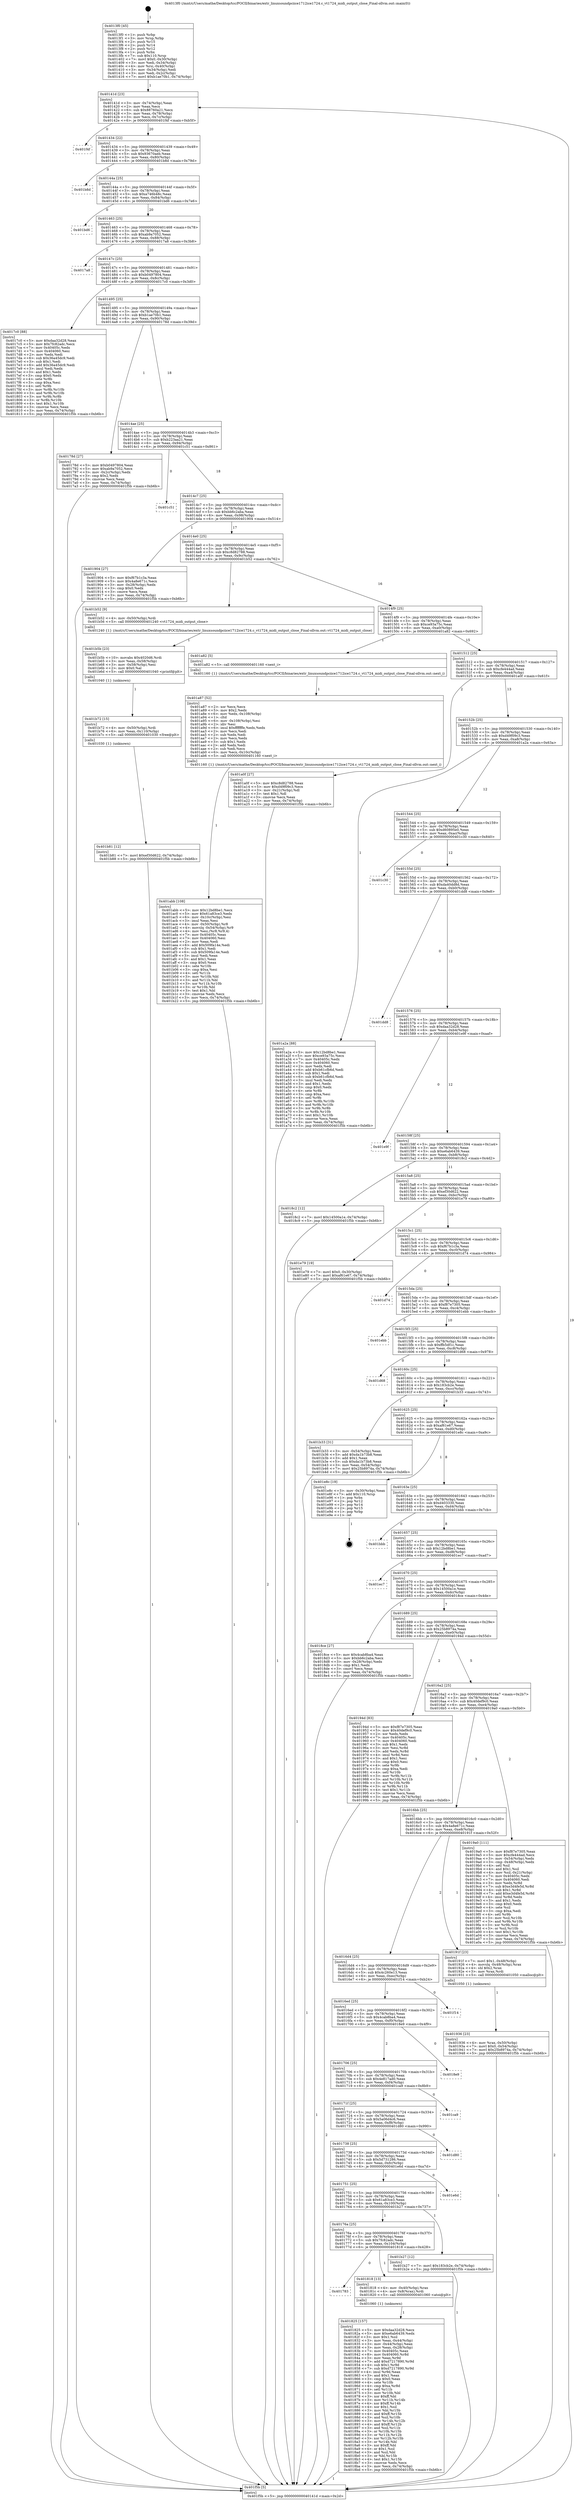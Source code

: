 digraph "0x4013f0" {
  label = "0x4013f0 (/mnt/c/Users/mathe/Desktop/tcc/POCII/binaries/extr_linuxsoundpciice1712ice1724.c_vt1724_midi_output_close_Final-ollvm.out::main(0))"
  labelloc = "t"
  node[shape=record]

  Entry [label="",width=0.3,height=0.3,shape=circle,fillcolor=black,style=filled]
  "0x40141d" [label="{
     0x40141d [23]\l
     | [instrs]\l
     &nbsp;&nbsp;0x40141d \<+3\>: mov -0x74(%rbp),%eax\l
     &nbsp;&nbsp;0x401420 \<+2\>: mov %eax,%ecx\l
     &nbsp;&nbsp;0x401422 \<+6\>: sub $0x88760a21,%ecx\l
     &nbsp;&nbsp;0x401428 \<+3\>: mov %eax,-0x78(%rbp)\l
     &nbsp;&nbsp;0x40142b \<+3\>: mov %ecx,-0x7c(%rbp)\l
     &nbsp;&nbsp;0x40142e \<+6\>: je 0000000000401f4f \<main+0xb5f\>\l
  }"]
  "0x401f4f" [label="{
     0x401f4f\l
  }", style=dashed]
  "0x401434" [label="{
     0x401434 [22]\l
     | [instrs]\l
     &nbsp;&nbsp;0x401434 \<+5\>: jmp 0000000000401439 \<main+0x49\>\l
     &nbsp;&nbsp;0x401439 \<+3\>: mov -0x78(%rbp),%eax\l
     &nbsp;&nbsp;0x40143c \<+5\>: sub $0x93670aeb,%eax\l
     &nbsp;&nbsp;0x401441 \<+3\>: mov %eax,-0x80(%rbp)\l
     &nbsp;&nbsp;0x401444 \<+6\>: je 0000000000401b8d \<main+0x79d\>\l
  }"]
  Exit [label="",width=0.3,height=0.3,shape=circle,fillcolor=black,style=filled,peripheries=2]
  "0x401b8d" [label="{
     0x401b8d\l
  }", style=dashed]
  "0x40144a" [label="{
     0x40144a [25]\l
     | [instrs]\l
     &nbsp;&nbsp;0x40144a \<+5\>: jmp 000000000040144f \<main+0x5f\>\l
     &nbsp;&nbsp;0x40144f \<+3\>: mov -0x78(%rbp),%eax\l
     &nbsp;&nbsp;0x401452 \<+5\>: sub $0xa746b48c,%eax\l
     &nbsp;&nbsp;0x401457 \<+6\>: mov %eax,-0x84(%rbp)\l
     &nbsp;&nbsp;0x40145d \<+6\>: je 0000000000401bd6 \<main+0x7e6\>\l
  }"]
  "0x401b81" [label="{
     0x401b81 [12]\l
     | [instrs]\l
     &nbsp;&nbsp;0x401b81 \<+7\>: movl $0xef30d622,-0x74(%rbp)\l
     &nbsp;&nbsp;0x401b88 \<+5\>: jmp 0000000000401f5b \<main+0xb6b\>\l
  }"]
  "0x401bd6" [label="{
     0x401bd6\l
  }", style=dashed]
  "0x401463" [label="{
     0x401463 [25]\l
     | [instrs]\l
     &nbsp;&nbsp;0x401463 \<+5\>: jmp 0000000000401468 \<main+0x78\>\l
     &nbsp;&nbsp;0x401468 \<+3\>: mov -0x78(%rbp),%eax\l
     &nbsp;&nbsp;0x40146b \<+5\>: sub $0xab9a7052,%eax\l
     &nbsp;&nbsp;0x401470 \<+6\>: mov %eax,-0x88(%rbp)\l
     &nbsp;&nbsp;0x401476 \<+6\>: je 00000000004017a8 \<main+0x3b8\>\l
  }"]
  "0x401b72" [label="{
     0x401b72 [15]\l
     | [instrs]\l
     &nbsp;&nbsp;0x401b72 \<+4\>: mov -0x50(%rbp),%rdi\l
     &nbsp;&nbsp;0x401b76 \<+6\>: mov %eax,-0x110(%rbp)\l
     &nbsp;&nbsp;0x401b7c \<+5\>: call 0000000000401030 \<free@plt\>\l
     | [calls]\l
     &nbsp;&nbsp;0x401030 \{1\} (unknown)\l
  }"]
  "0x4017a8" [label="{
     0x4017a8\l
  }", style=dashed]
  "0x40147c" [label="{
     0x40147c [25]\l
     | [instrs]\l
     &nbsp;&nbsp;0x40147c \<+5\>: jmp 0000000000401481 \<main+0x91\>\l
     &nbsp;&nbsp;0x401481 \<+3\>: mov -0x78(%rbp),%eax\l
     &nbsp;&nbsp;0x401484 \<+5\>: sub $0xb0497804,%eax\l
     &nbsp;&nbsp;0x401489 \<+6\>: mov %eax,-0x8c(%rbp)\l
     &nbsp;&nbsp;0x40148f \<+6\>: je 00000000004017c0 \<main+0x3d0\>\l
  }"]
  "0x401b5b" [label="{
     0x401b5b [23]\l
     | [instrs]\l
     &nbsp;&nbsp;0x401b5b \<+10\>: movabs $0x4020d6,%rdi\l
     &nbsp;&nbsp;0x401b65 \<+3\>: mov %eax,-0x58(%rbp)\l
     &nbsp;&nbsp;0x401b68 \<+3\>: mov -0x58(%rbp),%esi\l
     &nbsp;&nbsp;0x401b6b \<+2\>: mov $0x0,%al\l
     &nbsp;&nbsp;0x401b6d \<+5\>: call 0000000000401040 \<printf@plt\>\l
     | [calls]\l
     &nbsp;&nbsp;0x401040 \{1\} (unknown)\l
  }"]
  "0x4017c0" [label="{
     0x4017c0 [88]\l
     | [instrs]\l
     &nbsp;&nbsp;0x4017c0 \<+5\>: mov $0xdaa32d28,%eax\l
     &nbsp;&nbsp;0x4017c5 \<+5\>: mov $0x7fc82adc,%ecx\l
     &nbsp;&nbsp;0x4017ca \<+7\>: mov 0x40405c,%edx\l
     &nbsp;&nbsp;0x4017d1 \<+7\>: mov 0x404060,%esi\l
     &nbsp;&nbsp;0x4017d8 \<+2\>: mov %edx,%edi\l
     &nbsp;&nbsp;0x4017da \<+6\>: sub $0x36a45dc9,%edi\l
     &nbsp;&nbsp;0x4017e0 \<+3\>: sub $0x1,%edi\l
     &nbsp;&nbsp;0x4017e3 \<+6\>: add $0x36a45dc9,%edi\l
     &nbsp;&nbsp;0x4017e9 \<+3\>: imul %edi,%edx\l
     &nbsp;&nbsp;0x4017ec \<+3\>: and $0x1,%edx\l
     &nbsp;&nbsp;0x4017ef \<+3\>: cmp $0x0,%edx\l
     &nbsp;&nbsp;0x4017f2 \<+4\>: sete %r8b\l
     &nbsp;&nbsp;0x4017f6 \<+3\>: cmp $0xa,%esi\l
     &nbsp;&nbsp;0x4017f9 \<+4\>: setl %r9b\l
     &nbsp;&nbsp;0x4017fd \<+3\>: mov %r8b,%r10b\l
     &nbsp;&nbsp;0x401800 \<+3\>: and %r9b,%r10b\l
     &nbsp;&nbsp;0x401803 \<+3\>: xor %r9b,%r8b\l
     &nbsp;&nbsp;0x401806 \<+3\>: or %r8b,%r10b\l
     &nbsp;&nbsp;0x401809 \<+4\>: test $0x1,%r10b\l
     &nbsp;&nbsp;0x40180d \<+3\>: cmovne %ecx,%eax\l
     &nbsp;&nbsp;0x401810 \<+3\>: mov %eax,-0x74(%rbp)\l
     &nbsp;&nbsp;0x401813 \<+5\>: jmp 0000000000401f5b \<main+0xb6b\>\l
  }"]
  "0x401495" [label="{
     0x401495 [25]\l
     | [instrs]\l
     &nbsp;&nbsp;0x401495 \<+5\>: jmp 000000000040149a \<main+0xaa\>\l
     &nbsp;&nbsp;0x40149a \<+3\>: mov -0x78(%rbp),%eax\l
     &nbsp;&nbsp;0x40149d \<+5\>: sub $0xb1ae70b1,%eax\l
     &nbsp;&nbsp;0x4014a2 \<+6\>: mov %eax,-0x90(%rbp)\l
     &nbsp;&nbsp;0x4014a8 \<+6\>: je 000000000040178d \<main+0x39d\>\l
  }"]
  "0x401abb" [label="{
     0x401abb [108]\l
     | [instrs]\l
     &nbsp;&nbsp;0x401abb \<+5\>: mov $0x12bd8be1,%ecx\l
     &nbsp;&nbsp;0x401ac0 \<+5\>: mov $0x61a83ce3,%edx\l
     &nbsp;&nbsp;0x401ac5 \<+6\>: mov -0x10c(%rbp),%esi\l
     &nbsp;&nbsp;0x401acb \<+3\>: imul %eax,%esi\l
     &nbsp;&nbsp;0x401ace \<+4\>: mov -0x50(%rbp),%r8\l
     &nbsp;&nbsp;0x401ad2 \<+4\>: movslq -0x54(%rbp),%r9\l
     &nbsp;&nbsp;0x401ad6 \<+4\>: mov %esi,(%r8,%r9,4)\l
     &nbsp;&nbsp;0x401ada \<+7\>: mov 0x40405c,%eax\l
     &nbsp;&nbsp;0x401ae1 \<+7\>: mov 0x404060,%esi\l
     &nbsp;&nbsp;0x401ae8 \<+2\>: mov %eax,%edi\l
     &nbsp;&nbsp;0x401aea \<+6\>: add $0x509fa14e,%edi\l
     &nbsp;&nbsp;0x401af0 \<+3\>: sub $0x1,%edi\l
     &nbsp;&nbsp;0x401af3 \<+6\>: sub $0x509fa14e,%edi\l
     &nbsp;&nbsp;0x401af9 \<+3\>: imul %edi,%eax\l
     &nbsp;&nbsp;0x401afc \<+3\>: and $0x1,%eax\l
     &nbsp;&nbsp;0x401aff \<+3\>: cmp $0x0,%eax\l
     &nbsp;&nbsp;0x401b02 \<+4\>: sete %r10b\l
     &nbsp;&nbsp;0x401b06 \<+3\>: cmp $0xa,%esi\l
     &nbsp;&nbsp;0x401b09 \<+4\>: setl %r11b\l
     &nbsp;&nbsp;0x401b0d \<+3\>: mov %r10b,%bl\l
     &nbsp;&nbsp;0x401b10 \<+3\>: and %r11b,%bl\l
     &nbsp;&nbsp;0x401b13 \<+3\>: xor %r11b,%r10b\l
     &nbsp;&nbsp;0x401b16 \<+3\>: or %r10b,%bl\l
     &nbsp;&nbsp;0x401b19 \<+3\>: test $0x1,%bl\l
     &nbsp;&nbsp;0x401b1c \<+3\>: cmovne %edx,%ecx\l
     &nbsp;&nbsp;0x401b1f \<+3\>: mov %ecx,-0x74(%rbp)\l
     &nbsp;&nbsp;0x401b22 \<+5\>: jmp 0000000000401f5b \<main+0xb6b\>\l
  }"]
  "0x40178d" [label="{
     0x40178d [27]\l
     | [instrs]\l
     &nbsp;&nbsp;0x40178d \<+5\>: mov $0xb0497804,%eax\l
     &nbsp;&nbsp;0x401792 \<+5\>: mov $0xab9a7052,%ecx\l
     &nbsp;&nbsp;0x401797 \<+3\>: mov -0x2c(%rbp),%edx\l
     &nbsp;&nbsp;0x40179a \<+3\>: cmp $0x2,%edx\l
     &nbsp;&nbsp;0x40179d \<+3\>: cmovne %ecx,%eax\l
     &nbsp;&nbsp;0x4017a0 \<+3\>: mov %eax,-0x74(%rbp)\l
     &nbsp;&nbsp;0x4017a3 \<+5\>: jmp 0000000000401f5b \<main+0xb6b\>\l
  }"]
  "0x4014ae" [label="{
     0x4014ae [25]\l
     | [instrs]\l
     &nbsp;&nbsp;0x4014ae \<+5\>: jmp 00000000004014b3 \<main+0xc3\>\l
     &nbsp;&nbsp;0x4014b3 \<+3\>: mov -0x78(%rbp),%eax\l
     &nbsp;&nbsp;0x4014b6 \<+5\>: sub $0xb223aa21,%eax\l
     &nbsp;&nbsp;0x4014bb \<+6\>: mov %eax,-0x94(%rbp)\l
     &nbsp;&nbsp;0x4014c1 \<+6\>: je 0000000000401c51 \<main+0x861\>\l
  }"]
  "0x401f5b" [label="{
     0x401f5b [5]\l
     | [instrs]\l
     &nbsp;&nbsp;0x401f5b \<+5\>: jmp 000000000040141d \<main+0x2d\>\l
  }"]
  "0x4013f0" [label="{
     0x4013f0 [45]\l
     | [instrs]\l
     &nbsp;&nbsp;0x4013f0 \<+1\>: push %rbp\l
     &nbsp;&nbsp;0x4013f1 \<+3\>: mov %rsp,%rbp\l
     &nbsp;&nbsp;0x4013f4 \<+2\>: push %r15\l
     &nbsp;&nbsp;0x4013f6 \<+2\>: push %r14\l
     &nbsp;&nbsp;0x4013f8 \<+2\>: push %r12\l
     &nbsp;&nbsp;0x4013fa \<+1\>: push %rbx\l
     &nbsp;&nbsp;0x4013fb \<+7\>: sub $0x110,%rsp\l
     &nbsp;&nbsp;0x401402 \<+7\>: movl $0x0,-0x30(%rbp)\l
     &nbsp;&nbsp;0x401409 \<+3\>: mov %edi,-0x34(%rbp)\l
     &nbsp;&nbsp;0x40140c \<+4\>: mov %rsi,-0x40(%rbp)\l
     &nbsp;&nbsp;0x401410 \<+3\>: mov -0x34(%rbp),%edi\l
     &nbsp;&nbsp;0x401413 \<+3\>: mov %edi,-0x2c(%rbp)\l
     &nbsp;&nbsp;0x401416 \<+7\>: movl $0xb1ae70b1,-0x74(%rbp)\l
  }"]
  "0x401a87" [label="{
     0x401a87 [52]\l
     | [instrs]\l
     &nbsp;&nbsp;0x401a87 \<+2\>: xor %ecx,%ecx\l
     &nbsp;&nbsp;0x401a89 \<+5\>: mov $0x2,%edx\l
     &nbsp;&nbsp;0x401a8e \<+6\>: mov %edx,-0x108(%rbp)\l
     &nbsp;&nbsp;0x401a94 \<+1\>: cltd\l
     &nbsp;&nbsp;0x401a95 \<+6\>: mov -0x108(%rbp),%esi\l
     &nbsp;&nbsp;0x401a9b \<+2\>: idiv %esi\l
     &nbsp;&nbsp;0x401a9d \<+6\>: imul $0xfffffffe,%edx,%edx\l
     &nbsp;&nbsp;0x401aa3 \<+2\>: mov %ecx,%edi\l
     &nbsp;&nbsp;0x401aa5 \<+2\>: sub %edx,%edi\l
     &nbsp;&nbsp;0x401aa7 \<+2\>: mov %ecx,%edx\l
     &nbsp;&nbsp;0x401aa9 \<+3\>: sub $0x1,%edx\l
     &nbsp;&nbsp;0x401aac \<+2\>: add %edx,%edi\l
     &nbsp;&nbsp;0x401aae \<+2\>: sub %edi,%ecx\l
     &nbsp;&nbsp;0x401ab0 \<+6\>: mov %ecx,-0x10c(%rbp)\l
     &nbsp;&nbsp;0x401ab6 \<+5\>: call 0000000000401160 \<next_i\>\l
     | [calls]\l
     &nbsp;&nbsp;0x401160 \{1\} (/mnt/c/Users/mathe/Desktop/tcc/POCII/binaries/extr_linuxsoundpciice1712ice1724.c_vt1724_midi_output_close_Final-ollvm.out::next_i)\l
  }"]
  "0x401c51" [label="{
     0x401c51\l
  }", style=dashed]
  "0x4014c7" [label="{
     0x4014c7 [25]\l
     | [instrs]\l
     &nbsp;&nbsp;0x4014c7 \<+5\>: jmp 00000000004014cc \<main+0xdc\>\l
     &nbsp;&nbsp;0x4014cc \<+3\>: mov -0x78(%rbp),%eax\l
     &nbsp;&nbsp;0x4014cf \<+5\>: sub $0xbb6c2aba,%eax\l
     &nbsp;&nbsp;0x4014d4 \<+6\>: mov %eax,-0x98(%rbp)\l
     &nbsp;&nbsp;0x4014da \<+6\>: je 0000000000401904 \<main+0x514\>\l
  }"]
  "0x401936" [label="{
     0x401936 [23]\l
     | [instrs]\l
     &nbsp;&nbsp;0x401936 \<+4\>: mov %rax,-0x50(%rbp)\l
     &nbsp;&nbsp;0x40193a \<+7\>: movl $0x0,-0x54(%rbp)\l
     &nbsp;&nbsp;0x401941 \<+7\>: movl $0x25b8974a,-0x74(%rbp)\l
     &nbsp;&nbsp;0x401948 \<+5\>: jmp 0000000000401f5b \<main+0xb6b\>\l
  }"]
  "0x401904" [label="{
     0x401904 [27]\l
     | [instrs]\l
     &nbsp;&nbsp;0x401904 \<+5\>: mov $0xf67b1c3a,%eax\l
     &nbsp;&nbsp;0x401909 \<+5\>: mov $0x4a8e671c,%ecx\l
     &nbsp;&nbsp;0x40190e \<+3\>: mov -0x28(%rbp),%edx\l
     &nbsp;&nbsp;0x401911 \<+3\>: cmp $0x0,%edx\l
     &nbsp;&nbsp;0x401914 \<+3\>: cmove %ecx,%eax\l
     &nbsp;&nbsp;0x401917 \<+3\>: mov %eax,-0x74(%rbp)\l
     &nbsp;&nbsp;0x40191a \<+5\>: jmp 0000000000401f5b \<main+0xb6b\>\l
  }"]
  "0x4014e0" [label="{
     0x4014e0 [25]\l
     | [instrs]\l
     &nbsp;&nbsp;0x4014e0 \<+5\>: jmp 00000000004014e5 \<main+0xf5\>\l
     &nbsp;&nbsp;0x4014e5 \<+3\>: mov -0x78(%rbp),%eax\l
     &nbsp;&nbsp;0x4014e8 \<+5\>: sub $0xc8d82788,%eax\l
     &nbsp;&nbsp;0x4014ed \<+6\>: mov %eax,-0x9c(%rbp)\l
     &nbsp;&nbsp;0x4014f3 \<+6\>: je 0000000000401b52 \<main+0x762\>\l
  }"]
  "0x401825" [label="{
     0x401825 [157]\l
     | [instrs]\l
     &nbsp;&nbsp;0x401825 \<+5\>: mov $0xdaa32d28,%ecx\l
     &nbsp;&nbsp;0x40182a \<+5\>: mov $0xe6ab6439,%edx\l
     &nbsp;&nbsp;0x40182f \<+3\>: mov $0x1,%sil\l
     &nbsp;&nbsp;0x401832 \<+3\>: mov %eax,-0x44(%rbp)\l
     &nbsp;&nbsp;0x401835 \<+3\>: mov -0x44(%rbp),%eax\l
     &nbsp;&nbsp;0x401838 \<+3\>: mov %eax,-0x28(%rbp)\l
     &nbsp;&nbsp;0x40183b \<+7\>: mov 0x40405c,%eax\l
     &nbsp;&nbsp;0x401842 \<+8\>: mov 0x404060,%r8d\l
     &nbsp;&nbsp;0x40184a \<+3\>: mov %eax,%r9d\l
     &nbsp;&nbsp;0x40184d \<+7\>: add $0xd7217890,%r9d\l
     &nbsp;&nbsp;0x401854 \<+4\>: sub $0x1,%r9d\l
     &nbsp;&nbsp;0x401858 \<+7\>: sub $0xd7217890,%r9d\l
     &nbsp;&nbsp;0x40185f \<+4\>: imul %r9d,%eax\l
     &nbsp;&nbsp;0x401863 \<+3\>: and $0x1,%eax\l
     &nbsp;&nbsp;0x401866 \<+3\>: cmp $0x0,%eax\l
     &nbsp;&nbsp;0x401869 \<+4\>: sete %r10b\l
     &nbsp;&nbsp;0x40186d \<+4\>: cmp $0xa,%r8d\l
     &nbsp;&nbsp;0x401871 \<+4\>: setl %r11b\l
     &nbsp;&nbsp;0x401875 \<+3\>: mov %r10b,%bl\l
     &nbsp;&nbsp;0x401878 \<+3\>: xor $0xff,%bl\l
     &nbsp;&nbsp;0x40187b \<+3\>: mov %r11b,%r14b\l
     &nbsp;&nbsp;0x40187e \<+4\>: xor $0xff,%r14b\l
     &nbsp;&nbsp;0x401882 \<+4\>: xor $0x1,%sil\l
     &nbsp;&nbsp;0x401886 \<+3\>: mov %bl,%r15b\l
     &nbsp;&nbsp;0x401889 \<+4\>: and $0xff,%r15b\l
     &nbsp;&nbsp;0x40188d \<+3\>: and %sil,%r10b\l
     &nbsp;&nbsp;0x401890 \<+3\>: mov %r14b,%r12b\l
     &nbsp;&nbsp;0x401893 \<+4\>: and $0xff,%r12b\l
     &nbsp;&nbsp;0x401897 \<+3\>: and %sil,%r11b\l
     &nbsp;&nbsp;0x40189a \<+3\>: or %r10b,%r15b\l
     &nbsp;&nbsp;0x40189d \<+3\>: or %r11b,%r12b\l
     &nbsp;&nbsp;0x4018a0 \<+3\>: xor %r12b,%r15b\l
     &nbsp;&nbsp;0x4018a3 \<+3\>: or %r14b,%bl\l
     &nbsp;&nbsp;0x4018a6 \<+3\>: xor $0xff,%bl\l
     &nbsp;&nbsp;0x4018a9 \<+4\>: or $0x1,%sil\l
     &nbsp;&nbsp;0x4018ad \<+3\>: and %sil,%bl\l
     &nbsp;&nbsp;0x4018b0 \<+3\>: or %bl,%r15b\l
     &nbsp;&nbsp;0x4018b3 \<+4\>: test $0x1,%r15b\l
     &nbsp;&nbsp;0x4018b7 \<+3\>: cmovne %edx,%ecx\l
     &nbsp;&nbsp;0x4018ba \<+3\>: mov %ecx,-0x74(%rbp)\l
     &nbsp;&nbsp;0x4018bd \<+5\>: jmp 0000000000401f5b \<main+0xb6b\>\l
  }"]
  "0x401b52" [label="{
     0x401b52 [9]\l
     | [instrs]\l
     &nbsp;&nbsp;0x401b52 \<+4\>: mov -0x50(%rbp),%rdi\l
     &nbsp;&nbsp;0x401b56 \<+5\>: call 0000000000401240 \<vt1724_midi_output_close\>\l
     | [calls]\l
     &nbsp;&nbsp;0x401240 \{1\} (/mnt/c/Users/mathe/Desktop/tcc/POCII/binaries/extr_linuxsoundpciice1712ice1724.c_vt1724_midi_output_close_Final-ollvm.out::vt1724_midi_output_close)\l
  }"]
  "0x4014f9" [label="{
     0x4014f9 [25]\l
     | [instrs]\l
     &nbsp;&nbsp;0x4014f9 \<+5\>: jmp 00000000004014fe \<main+0x10e\>\l
     &nbsp;&nbsp;0x4014fe \<+3\>: mov -0x78(%rbp),%eax\l
     &nbsp;&nbsp;0x401501 \<+5\>: sub $0xce93a75c,%eax\l
     &nbsp;&nbsp;0x401506 \<+6\>: mov %eax,-0xa0(%rbp)\l
     &nbsp;&nbsp;0x40150c \<+6\>: je 0000000000401a82 \<main+0x692\>\l
  }"]
  "0x401783" [label="{
     0x401783\l
  }", style=dashed]
  "0x401a82" [label="{
     0x401a82 [5]\l
     | [instrs]\l
     &nbsp;&nbsp;0x401a82 \<+5\>: call 0000000000401160 \<next_i\>\l
     | [calls]\l
     &nbsp;&nbsp;0x401160 \{1\} (/mnt/c/Users/mathe/Desktop/tcc/POCII/binaries/extr_linuxsoundpciice1712ice1724.c_vt1724_midi_output_close_Final-ollvm.out::next_i)\l
  }"]
  "0x401512" [label="{
     0x401512 [25]\l
     | [instrs]\l
     &nbsp;&nbsp;0x401512 \<+5\>: jmp 0000000000401517 \<main+0x127\>\l
     &nbsp;&nbsp;0x401517 \<+3\>: mov -0x78(%rbp),%eax\l
     &nbsp;&nbsp;0x40151a \<+5\>: sub $0xcfe444ad,%eax\l
     &nbsp;&nbsp;0x40151f \<+6\>: mov %eax,-0xa4(%rbp)\l
     &nbsp;&nbsp;0x401525 \<+6\>: je 0000000000401a0f \<main+0x61f\>\l
  }"]
  "0x401818" [label="{
     0x401818 [13]\l
     | [instrs]\l
     &nbsp;&nbsp;0x401818 \<+4\>: mov -0x40(%rbp),%rax\l
     &nbsp;&nbsp;0x40181c \<+4\>: mov 0x8(%rax),%rdi\l
     &nbsp;&nbsp;0x401820 \<+5\>: call 0000000000401060 \<atoi@plt\>\l
     | [calls]\l
     &nbsp;&nbsp;0x401060 \{1\} (unknown)\l
  }"]
  "0x401a0f" [label="{
     0x401a0f [27]\l
     | [instrs]\l
     &nbsp;&nbsp;0x401a0f \<+5\>: mov $0xc8d82788,%eax\l
     &nbsp;&nbsp;0x401a14 \<+5\>: mov $0xd49f09c3,%ecx\l
     &nbsp;&nbsp;0x401a19 \<+3\>: mov -0x21(%rbp),%dl\l
     &nbsp;&nbsp;0x401a1c \<+3\>: test $0x1,%dl\l
     &nbsp;&nbsp;0x401a1f \<+3\>: cmovne %ecx,%eax\l
     &nbsp;&nbsp;0x401a22 \<+3\>: mov %eax,-0x74(%rbp)\l
     &nbsp;&nbsp;0x401a25 \<+5\>: jmp 0000000000401f5b \<main+0xb6b\>\l
  }"]
  "0x40152b" [label="{
     0x40152b [25]\l
     | [instrs]\l
     &nbsp;&nbsp;0x40152b \<+5\>: jmp 0000000000401530 \<main+0x140\>\l
     &nbsp;&nbsp;0x401530 \<+3\>: mov -0x78(%rbp),%eax\l
     &nbsp;&nbsp;0x401533 \<+5\>: sub $0xd49f09c3,%eax\l
     &nbsp;&nbsp;0x401538 \<+6\>: mov %eax,-0xa8(%rbp)\l
     &nbsp;&nbsp;0x40153e \<+6\>: je 0000000000401a2a \<main+0x63a\>\l
  }"]
  "0x40176a" [label="{
     0x40176a [25]\l
     | [instrs]\l
     &nbsp;&nbsp;0x40176a \<+5\>: jmp 000000000040176f \<main+0x37f\>\l
     &nbsp;&nbsp;0x40176f \<+3\>: mov -0x78(%rbp),%eax\l
     &nbsp;&nbsp;0x401772 \<+5\>: sub $0x7fc82adc,%eax\l
     &nbsp;&nbsp;0x401777 \<+6\>: mov %eax,-0x104(%rbp)\l
     &nbsp;&nbsp;0x40177d \<+6\>: je 0000000000401818 \<main+0x428\>\l
  }"]
  "0x401a2a" [label="{
     0x401a2a [88]\l
     | [instrs]\l
     &nbsp;&nbsp;0x401a2a \<+5\>: mov $0x12bd8be1,%eax\l
     &nbsp;&nbsp;0x401a2f \<+5\>: mov $0xce93a75c,%ecx\l
     &nbsp;&nbsp;0x401a34 \<+7\>: mov 0x40405c,%edx\l
     &nbsp;&nbsp;0x401a3b \<+7\>: mov 0x404060,%esi\l
     &nbsp;&nbsp;0x401a42 \<+2\>: mov %edx,%edi\l
     &nbsp;&nbsp;0x401a44 \<+6\>: add $0xb61cfb6d,%edi\l
     &nbsp;&nbsp;0x401a4a \<+3\>: sub $0x1,%edi\l
     &nbsp;&nbsp;0x401a4d \<+6\>: sub $0xb61cfb6d,%edi\l
     &nbsp;&nbsp;0x401a53 \<+3\>: imul %edi,%edx\l
     &nbsp;&nbsp;0x401a56 \<+3\>: and $0x1,%edx\l
     &nbsp;&nbsp;0x401a59 \<+3\>: cmp $0x0,%edx\l
     &nbsp;&nbsp;0x401a5c \<+4\>: sete %r8b\l
     &nbsp;&nbsp;0x401a60 \<+3\>: cmp $0xa,%esi\l
     &nbsp;&nbsp;0x401a63 \<+4\>: setl %r9b\l
     &nbsp;&nbsp;0x401a67 \<+3\>: mov %r8b,%r10b\l
     &nbsp;&nbsp;0x401a6a \<+3\>: and %r9b,%r10b\l
     &nbsp;&nbsp;0x401a6d \<+3\>: xor %r9b,%r8b\l
     &nbsp;&nbsp;0x401a70 \<+3\>: or %r8b,%r10b\l
     &nbsp;&nbsp;0x401a73 \<+4\>: test $0x1,%r10b\l
     &nbsp;&nbsp;0x401a77 \<+3\>: cmovne %ecx,%eax\l
     &nbsp;&nbsp;0x401a7a \<+3\>: mov %eax,-0x74(%rbp)\l
     &nbsp;&nbsp;0x401a7d \<+5\>: jmp 0000000000401f5b \<main+0xb6b\>\l
  }"]
  "0x401544" [label="{
     0x401544 [25]\l
     | [instrs]\l
     &nbsp;&nbsp;0x401544 \<+5\>: jmp 0000000000401549 \<main+0x159\>\l
     &nbsp;&nbsp;0x401549 \<+3\>: mov -0x78(%rbp),%eax\l
     &nbsp;&nbsp;0x40154c \<+5\>: sub $0xd60895e0,%eax\l
     &nbsp;&nbsp;0x401551 \<+6\>: mov %eax,-0xac(%rbp)\l
     &nbsp;&nbsp;0x401557 \<+6\>: je 0000000000401c30 \<main+0x840\>\l
  }"]
  "0x401b27" [label="{
     0x401b27 [12]\l
     | [instrs]\l
     &nbsp;&nbsp;0x401b27 \<+7\>: movl $0x183cb2e,-0x74(%rbp)\l
     &nbsp;&nbsp;0x401b2e \<+5\>: jmp 0000000000401f5b \<main+0xb6b\>\l
  }"]
  "0x401c30" [label="{
     0x401c30\l
  }", style=dashed]
  "0x40155d" [label="{
     0x40155d [25]\l
     | [instrs]\l
     &nbsp;&nbsp;0x40155d \<+5\>: jmp 0000000000401562 \<main+0x172\>\l
     &nbsp;&nbsp;0x401562 \<+3\>: mov -0x78(%rbp),%eax\l
     &nbsp;&nbsp;0x401565 \<+5\>: sub $0xda40dd8d,%eax\l
     &nbsp;&nbsp;0x40156a \<+6\>: mov %eax,-0xb0(%rbp)\l
     &nbsp;&nbsp;0x401570 \<+6\>: je 0000000000401dd8 \<main+0x9e8\>\l
  }"]
  "0x401751" [label="{
     0x401751 [25]\l
     | [instrs]\l
     &nbsp;&nbsp;0x401751 \<+5\>: jmp 0000000000401756 \<main+0x366\>\l
     &nbsp;&nbsp;0x401756 \<+3\>: mov -0x78(%rbp),%eax\l
     &nbsp;&nbsp;0x401759 \<+5\>: sub $0x61a83ce3,%eax\l
     &nbsp;&nbsp;0x40175e \<+6\>: mov %eax,-0x100(%rbp)\l
     &nbsp;&nbsp;0x401764 \<+6\>: je 0000000000401b27 \<main+0x737\>\l
  }"]
  "0x401dd8" [label="{
     0x401dd8\l
  }", style=dashed]
  "0x401576" [label="{
     0x401576 [25]\l
     | [instrs]\l
     &nbsp;&nbsp;0x401576 \<+5\>: jmp 000000000040157b \<main+0x18b\>\l
     &nbsp;&nbsp;0x40157b \<+3\>: mov -0x78(%rbp),%eax\l
     &nbsp;&nbsp;0x40157e \<+5\>: sub $0xdaa32d28,%eax\l
     &nbsp;&nbsp;0x401583 \<+6\>: mov %eax,-0xb4(%rbp)\l
     &nbsp;&nbsp;0x401589 \<+6\>: je 0000000000401e9f \<main+0xaaf\>\l
  }"]
  "0x401e6d" [label="{
     0x401e6d\l
  }", style=dashed]
  "0x401e9f" [label="{
     0x401e9f\l
  }", style=dashed]
  "0x40158f" [label="{
     0x40158f [25]\l
     | [instrs]\l
     &nbsp;&nbsp;0x40158f \<+5\>: jmp 0000000000401594 \<main+0x1a4\>\l
     &nbsp;&nbsp;0x401594 \<+3\>: mov -0x78(%rbp),%eax\l
     &nbsp;&nbsp;0x401597 \<+5\>: sub $0xe6ab6439,%eax\l
     &nbsp;&nbsp;0x40159c \<+6\>: mov %eax,-0xb8(%rbp)\l
     &nbsp;&nbsp;0x4015a2 \<+6\>: je 00000000004018c2 \<main+0x4d2\>\l
  }"]
  "0x401738" [label="{
     0x401738 [25]\l
     | [instrs]\l
     &nbsp;&nbsp;0x401738 \<+5\>: jmp 000000000040173d \<main+0x34d\>\l
     &nbsp;&nbsp;0x40173d \<+3\>: mov -0x78(%rbp),%eax\l
     &nbsp;&nbsp;0x401740 \<+5\>: sub $0x5d731286,%eax\l
     &nbsp;&nbsp;0x401745 \<+6\>: mov %eax,-0xfc(%rbp)\l
     &nbsp;&nbsp;0x40174b \<+6\>: je 0000000000401e6d \<main+0xa7d\>\l
  }"]
  "0x4018c2" [label="{
     0x4018c2 [12]\l
     | [instrs]\l
     &nbsp;&nbsp;0x4018c2 \<+7\>: movl $0x14500a1e,-0x74(%rbp)\l
     &nbsp;&nbsp;0x4018c9 \<+5\>: jmp 0000000000401f5b \<main+0xb6b\>\l
  }"]
  "0x4015a8" [label="{
     0x4015a8 [25]\l
     | [instrs]\l
     &nbsp;&nbsp;0x4015a8 \<+5\>: jmp 00000000004015ad \<main+0x1bd\>\l
     &nbsp;&nbsp;0x4015ad \<+3\>: mov -0x78(%rbp),%eax\l
     &nbsp;&nbsp;0x4015b0 \<+5\>: sub $0xef30d622,%eax\l
     &nbsp;&nbsp;0x4015b5 \<+6\>: mov %eax,-0xbc(%rbp)\l
     &nbsp;&nbsp;0x4015bb \<+6\>: je 0000000000401e79 \<main+0xa89\>\l
  }"]
  "0x401d80" [label="{
     0x401d80\l
  }", style=dashed]
  "0x401e79" [label="{
     0x401e79 [19]\l
     | [instrs]\l
     &nbsp;&nbsp;0x401e79 \<+7\>: movl $0x0,-0x30(%rbp)\l
     &nbsp;&nbsp;0x401e80 \<+7\>: movl $0xaf61e67,-0x74(%rbp)\l
     &nbsp;&nbsp;0x401e87 \<+5\>: jmp 0000000000401f5b \<main+0xb6b\>\l
  }"]
  "0x4015c1" [label="{
     0x4015c1 [25]\l
     | [instrs]\l
     &nbsp;&nbsp;0x4015c1 \<+5\>: jmp 00000000004015c6 \<main+0x1d6\>\l
     &nbsp;&nbsp;0x4015c6 \<+3\>: mov -0x78(%rbp),%eax\l
     &nbsp;&nbsp;0x4015c9 \<+5\>: sub $0xf67b1c3a,%eax\l
     &nbsp;&nbsp;0x4015ce \<+6\>: mov %eax,-0xc0(%rbp)\l
     &nbsp;&nbsp;0x4015d4 \<+6\>: je 0000000000401d74 \<main+0x984\>\l
  }"]
  "0x40171f" [label="{
     0x40171f [25]\l
     | [instrs]\l
     &nbsp;&nbsp;0x40171f \<+5\>: jmp 0000000000401724 \<main+0x334\>\l
     &nbsp;&nbsp;0x401724 \<+3\>: mov -0x78(%rbp),%eax\l
     &nbsp;&nbsp;0x401727 \<+5\>: sub $0x5a06d4c6,%eax\l
     &nbsp;&nbsp;0x40172c \<+6\>: mov %eax,-0xf8(%rbp)\l
     &nbsp;&nbsp;0x401732 \<+6\>: je 0000000000401d80 \<main+0x990\>\l
  }"]
  "0x401d74" [label="{
     0x401d74\l
  }", style=dashed]
  "0x4015da" [label="{
     0x4015da [25]\l
     | [instrs]\l
     &nbsp;&nbsp;0x4015da \<+5\>: jmp 00000000004015df \<main+0x1ef\>\l
     &nbsp;&nbsp;0x4015df \<+3\>: mov -0x78(%rbp),%eax\l
     &nbsp;&nbsp;0x4015e2 \<+5\>: sub $0xf87e7305,%eax\l
     &nbsp;&nbsp;0x4015e7 \<+6\>: mov %eax,-0xc4(%rbp)\l
     &nbsp;&nbsp;0x4015ed \<+6\>: je 0000000000401ebb \<main+0xacb\>\l
  }"]
  "0x401ca9" [label="{
     0x401ca9\l
  }", style=dashed]
  "0x401ebb" [label="{
     0x401ebb\l
  }", style=dashed]
  "0x4015f3" [label="{
     0x4015f3 [25]\l
     | [instrs]\l
     &nbsp;&nbsp;0x4015f3 \<+5\>: jmp 00000000004015f8 \<main+0x208\>\l
     &nbsp;&nbsp;0x4015f8 \<+3\>: mov -0x78(%rbp),%eax\l
     &nbsp;&nbsp;0x4015fb \<+5\>: sub $0xffb5df1c,%eax\l
     &nbsp;&nbsp;0x401600 \<+6\>: mov %eax,-0xc8(%rbp)\l
     &nbsp;&nbsp;0x401606 \<+6\>: je 0000000000401d68 \<main+0x978\>\l
  }"]
  "0x401706" [label="{
     0x401706 [25]\l
     | [instrs]\l
     &nbsp;&nbsp;0x401706 \<+5\>: jmp 000000000040170b \<main+0x31b\>\l
     &nbsp;&nbsp;0x40170b \<+3\>: mov -0x78(%rbp),%eax\l
     &nbsp;&nbsp;0x40170e \<+5\>: sub $0x4e817ad0,%eax\l
     &nbsp;&nbsp;0x401713 \<+6\>: mov %eax,-0xf4(%rbp)\l
     &nbsp;&nbsp;0x401719 \<+6\>: je 0000000000401ca9 \<main+0x8b9\>\l
  }"]
  "0x401d68" [label="{
     0x401d68\l
  }", style=dashed]
  "0x40160c" [label="{
     0x40160c [25]\l
     | [instrs]\l
     &nbsp;&nbsp;0x40160c \<+5\>: jmp 0000000000401611 \<main+0x221\>\l
     &nbsp;&nbsp;0x401611 \<+3\>: mov -0x78(%rbp),%eax\l
     &nbsp;&nbsp;0x401614 \<+5\>: sub $0x183cb2e,%eax\l
     &nbsp;&nbsp;0x401619 \<+6\>: mov %eax,-0xcc(%rbp)\l
     &nbsp;&nbsp;0x40161f \<+6\>: je 0000000000401b33 \<main+0x743\>\l
  }"]
  "0x4018e9" [label="{
     0x4018e9\l
  }", style=dashed]
  "0x401b33" [label="{
     0x401b33 [31]\l
     | [instrs]\l
     &nbsp;&nbsp;0x401b33 \<+3\>: mov -0x54(%rbp),%eax\l
     &nbsp;&nbsp;0x401b36 \<+5\>: add $0xda1b73b8,%eax\l
     &nbsp;&nbsp;0x401b3b \<+3\>: add $0x1,%eax\l
     &nbsp;&nbsp;0x401b3e \<+5\>: sub $0xda1b73b8,%eax\l
     &nbsp;&nbsp;0x401b43 \<+3\>: mov %eax,-0x54(%rbp)\l
     &nbsp;&nbsp;0x401b46 \<+7\>: movl $0x25b8974a,-0x74(%rbp)\l
     &nbsp;&nbsp;0x401b4d \<+5\>: jmp 0000000000401f5b \<main+0xb6b\>\l
  }"]
  "0x401625" [label="{
     0x401625 [25]\l
     | [instrs]\l
     &nbsp;&nbsp;0x401625 \<+5\>: jmp 000000000040162a \<main+0x23a\>\l
     &nbsp;&nbsp;0x40162a \<+3\>: mov -0x78(%rbp),%eax\l
     &nbsp;&nbsp;0x40162d \<+5\>: sub $0xaf61e67,%eax\l
     &nbsp;&nbsp;0x401632 \<+6\>: mov %eax,-0xd0(%rbp)\l
     &nbsp;&nbsp;0x401638 \<+6\>: je 0000000000401e8c \<main+0xa9c\>\l
  }"]
  "0x4016ed" [label="{
     0x4016ed [25]\l
     | [instrs]\l
     &nbsp;&nbsp;0x4016ed \<+5\>: jmp 00000000004016f2 \<main+0x302\>\l
     &nbsp;&nbsp;0x4016f2 \<+3\>: mov -0x78(%rbp),%eax\l
     &nbsp;&nbsp;0x4016f5 \<+5\>: sub $0x4cab8ba4,%eax\l
     &nbsp;&nbsp;0x4016fa \<+6\>: mov %eax,-0xf0(%rbp)\l
     &nbsp;&nbsp;0x401700 \<+6\>: je 00000000004018e9 \<main+0x4f9\>\l
  }"]
  "0x401e8c" [label="{
     0x401e8c [19]\l
     | [instrs]\l
     &nbsp;&nbsp;0x401e8c \<+3\>: mov -0x30(%rbp),%eax\l
     &nbsp;&nbsp;0x401e8f \<+7\>: add $0x110,%rsp\l
     &nbsp;&nbsp;0x401e96 \<+1\>: pop %rbx\l
     &nbsp;&nbsp;0x401e97 \<+2\>: pop %r12\l
     &nbsp;&nbsp;0x401e99 \<+2\>: pop %r14\l
     &nbsp;&nbsp;0x401e9b \<+2\>: pop %r15\l
     &nbsp;&nbsp;0x401e9d \<+1\>: pop %rbp\l
     &nbsp;&nbsp;0x401e9e \<+1\>: ret\l
  }"]
  "0x40163e" [label="{
     0x40163e [25]\l
     | [instrs]\l
     &nbsp;&nbsp;0x40163e \<+5\>: jmp 0000000000401643 \<main+0x253\>\l
     &nbsp;&nbsp;0x401643 \<+3\>: mov -0x78(%rbp),%eax\l
     &nbsp;&nbsp;0x401646 \<+5\>: sub $0xd403330,%eax\l
     &nbsp;&nbsp;0x40164b \<+6\>: mov %eax,-0xd4(%rbp)\l
     &nbsp;&nbsp;0x401651 \<+6\>: je 0000000000401bbb \<main+0x7cb\>\l
  }"]
  "0x401f14" [label="{
     0x401f14\l
  }", style=dashed]
  "0x401bbb" [label="{
     0x401bbb\l
  }", style=dashed]
  "0x401657" [label="{
     0x401657 [25]\l
     | [instrs]\l
     &nbsp;&nbsp;0x401657 \<+5\>: jmp 000000000040165c \<main+0x26c\>\l
     &nbsp;&nbsp;0x40165c \<+3\>: mov -0x78(%rbp),%eax\l
     &nbsp;&nbsp;0x40165f \<+5\>: sub $0x12bd8be1,%eax\l
     &nbsp;&nbsp;0x401664 \<+6\>: mov %eax,-0xd8(%rbp)\l
     &nbsp;&nbsp;0x40166a \<+6\>: je 0000000000401ec7 \<main+0xad7\>\l
  }"]
  "0x4016d4" [label="{
     0x4016d4 [25]\l
     | [instrs]\l
     &nbsp;&nbsp;0x4016d4 \<+5\>: jmp 00000000004016d9 \<main+0x2e9\>\l
     &nbsp;&nbsp;0x4016d9 \<+3\>: mov -0x78(%rbp),%eax\l
     &nbsp;&nbsp;0x4016dc \<+5\>: sub $0x4c260e13,%eax\l
     &nbsp;&nbsp;0x4016e1 \<+6\>: mov %eax,-0xec(%rbp)\l
     &nbsp;&nbsp;0x4016e7 \<+6\>: je 0000000000401f14 \<main+0xb24\>\l
  }"]
  "0x401ec7" [label="{
     0x401ec7\l
  }", style=dashed]
  "0x401670" [label="{
     0x401670 [25]\l
     | [instrs]\l
     &nbsp;&nbsp;0x401670 \<+5\>: jmp 0000000000401675 \<main+0x285\>\l
     &nbsp;&nbsp;0x401675 \<+3\>: mov -0x78(%rbp),%eax\l
     &nbsp;&nbsp;0x401678 \<+5\>: sub $0x14500a1e,%eax\l
     &nbsp;&nbsp;0x40167d \<+6\>: mov %eax,-0xdc(%rbp)\l
     &nbsp;&nbsp;0x401683 \<+6\>: je 00000000004018ce \<main+0x4de\>\l
  }"]
  "0x40191f" [label="{
     0x40191f [23]\l
     | [instrs]\l
     &nbsp;&nbsp;0x40191f \<+7\>: movl $0x1,-0x48(%rbp)\l
     &nbsp;&nbsp;0x401926 \<+4\>: movslq -0x48(%rbp),%rax\l
     &nbsp;&nbsp;0x40192a \<+4\>: shl $0x2,%rax\l
     &nbsp;&nbsp;0x40192e \<+3\>: mov %rax,%rdi\l
     &nbsp;&nbsp;0x401931 \<+5\>: call 0000000000401050 \<malloc@plt\>\l
     | [calls]\l
     &nbsp;&nbsp;0x401050 \{1\} (unknown)\l
  }"]
  "0x4018ce" [label="{
     0x4018ce [27]\l
     | [instrs]\l
     &nbsp;&nbsp;0x4018ce \<+5\>: mov $0x4cab8ba4,%eax\l
     &nbsp;&nbsp;0x4018d3 \<+5\>: mov $0xbb6c2aba,%ecx\l
     &nbsp;&nbsp;0x4018d8 \<+3\>: mov -0x28(%rbp),%edx\l
     &nbsp;&nbsp;0x4018db \<+3\>: cmp $0x1,%edx\l
     &nbsp;&nbsp;0x4018de \<+3\>: cmovl %ecx,%eax\l
     &nbsp;&nbsp;0x4018e1 \<+3\>: mov %eax,-0x74(%rbp)\l
     &nbsp;&nbsp;0x4018e4 \<+5\>: jmp 0000000000401f5b \<main+0xb6b\>\l
  }"]
  "0x401689" [label="{
     0x401689 [25]\l
     | [instrs]\l
     &nbsp;&nbsp;0x401689 \<+5\>: jmp 000000000040168e \<main+0x29e\>\l
     &nbsp;&nbsp;0x40168e \<+3\>: mov -0x78(%rbp),%eax\l
     &nbsp;&nbsp;0x401691 \<+5\>: sub $0x25b8974a,%eax\l
     &nbsp;&nbsp;0x401696 \<+6\>: mov %eax,-0xe0(%rbp)\l
     &nbsp;&nbsp;0x40169c \<+6\>: je 000000000040194d \<main+0x55d\>\l
  }"]
  "0x4016bb" [label="{
     0x4016bb [25]\l
     | [instrs]\l
     &nbsp;&nbsp;0x4016bb \<+5\>: jmp 00000000004016c0 \<main+0x2d0\>\l
     &nbsp;&nbsp;0x4016c0 \<+3\>: mov -0x78(%rbp),%eax\l
     &nbsp;&nbsp;0x4016c3 \<+5\>: sub $0x4a8e671c,%eax\l
     &nbsp;&nbsp;0x4016c8 \<+6\>: mov %eax,-0xe8(%rbp)\l
     &nbsp;&nbsp;0x4016ce \<+6\>: je 000000000040191f \<main+0x52f\>\l
  }"]
  "0x40194d" [label="{
     0x40194d [83]\l
     | [instrs]\l
     &nbsp;&nbsp;0x40194d \<+5\>: mov $0xf87e7305,%eax\l
     &nbsp;&nbsp;0x401952 \<+5\>: mov $0x40def9c0,%ecx\l
     &nbsp;&nbsp;0x401957 \<+2\>: xor %edx,%edx\l
     &nbsp;&nbsp;0x401959 \<+7\>: mov 0x40405c,%esi\l
     &nbsp;&nbsp;0x401960 \<+7\>: mov 0x404060,%edi\l
     &nbsp;&nbsp;0x401967 \<+3\>: sub $0x1,%edx\l
     &nbsp;&nbsp;0x40196a \<+3\>: mov %esi,%r8d\l
     &nbsp;&nbsp;0x40196d \<+3\>: add %edx,%r8d\l
     &nbsp;&nbsp;0x401970 \<+4\>: imul %r8d,%esi\l
     &nbsp;&nbsp;0x401974 \<+3\>: and $0x1,%esi\l
     &nbsp;&nbsp;0x401977 \<+3\>: cmp $0x0,%esi\l
     &nbsp;&nbsp;0x40197a \<+4\>: sete %r9b\l
     &nbsp;&nbsp;0x40197e \<+3\>: cmp $0xa,%edi\l
     &nbsp;&nbsp;0x401981 \<+4\>: setl %r10b\l
     &nbsp;&nbsp;0x401985 \<+3\>: mov %r9b,%r11b\l
     &nbsp;&nbsp;0x401988 \<+3\>: and %r10b,%r11b\l
     &nbsp;&nbsp;0x40198b \<+3\>: xor %r10b,%r9b\l
     &nbsp;&nbsp;0x40198e \<+3\>: or %r9b,%r11b\l
     &nbsp;&nbsp;0x401991 \<+4\>: test $0x1,%r11b\l
     &nbsp;&nbsp;0x401995 \<+3\>: cmovne %ecx,%eax\l
     &nbsp;&nbsp;0x401998 \<+3\>: mov %eax,-0x74(%rbp)\l
     &nbsp;&nbsp;0x40199b \<+5\>: jmp 0000000000401f5b \<main+0xb6b\>\l
  }"]
  "0x4016a2" [label="{
     0x4016a2 [25]\l
     | [instrs]\l
     &nbsp;&nbsp;0x4016a2 \<+5\>: jmp 00000000004016a7 \<main+0x2b7\>\l
     &nbsp;&nbsp;0x4016a7 \<+3\>: mov -0x78(%rbp),%eax\l
     &nbsp;&nbsp;0x4016aa \<+5\>: sub $0x40def9c0,%eax\l
     &nbsp;&nbsp;0x4016af \<+6\>: mov %eax,-0xe4(%rbp)\l
     &nbsp;&nbsp;0x4016b5 \<+6\>: je 00000000004019a0 \<main+0x5b0\>\l
  }"]
  "0x4019a0" [label="{
     0x4019a0 [111]\l
     | [instrs]\l
     &nbsp;&nbsp;0x4019a0 \<+5\>: mov $0xf87e7305,%eax\l
     &nbsp;&nbsp;0x4019a5 \<+5\>: mov $0xcfe444ad,%ecx\l
     &nbsp;&nbsp;0x4019aa \<+3\>: mov -0x54(%rbp),%edx\l
     &nbsp;&nbsp;0x4019ad \<+3\>: cmp -0x48(%rbp),%edx\l
     &nbsp;&nbsp;0x4019b0 \<+4\>: setl %sil\l
     &nbsp;&nbsp;0x4019b4 \<+4\>: and $0x1,%sil\l
     &nbsp;&nbsp;0x4019b8 \<+4\>: mov %sil,-0x21(%rbp)\l
     &nbsp;&nbsp;0x4019bc \<+7\>: mov 0x40405c,%edx\l
     &nbsp;&nbsp;0x4019c3 \<+7\>: mov 0x404060,%edi\l
     &nbsp;&nbsp;0x4019ca \<+3\>: mov %edx,%r8d\l
     &nbsp;&nbsp;0x4019cd \<+7\>: sub $0xe3d4fe5d,%r8d\l
     &nbsp;&nbsp;0x4019d4 \<+4\>: sub $0x1,%r8d\l
     &nbsp;&nbsp;0x4019d8 \<+7\>: add $0xe3d4fe5d,%r8d\l
     &nbsp;&nbsp;0x4019df \<+4\>: imul %r8d,%edx\l
     &nbsp;&nbsp;0x4019e3 \<+3\>: and $0x1,%edx\l
     &nbsp;&nbsp;0x4019e6 \<+3\>: cmp $0x0,%edx\l
     &nbsp;&nbsp;0x4019e9 \<+4\>: sete %sil\l
     &nbsp;&nbsp;0x4019ed \<+3\>: cmp $0xa,%edi\l
     &nbsp;&nbsp;0x4019f0 \<+4\>: setl %r9b\l
     &nbsp;&nbsp;0x4019f4 \<+3\>: mov %sil,%r10b\l
     &nbsp;&nbsp;0x4019f7 \<+3\>: and %r9b,%r10b\l
     &nbsp;&nbsp;0x4019fa \<+3\>: xor %r9b,%sil\l
     &nbsp;&nbsp;0x4019fd \<+3\>: or %sil,%r10b\l
     &nbsp;&nbsp;0x401a00 \<+4\>: test $0x1,%r10b\l
     &nbsp;&nbsp;0x401a04 \<+3\>: cmovne %ecx,%eax\l
     &nbsp;&nbsp;0x401a07 \<+3\>: mov %eax,-0x74(%rbp)\l
     &nbsp;&nbsp;0x401a0a \<+5\>: jmp 0000000000401f5b \<main+0xb6b\>\l
  }"]
  Entry -> "0x4013f0" [label=" 1"]
  "0x40141d" -> "0x401f4f" [label=" 0"]
  "0x40141d" -> "0x401434" [label=" 20"]
  "0x401e8c" -> Exit [label=" 1"]
  "0x401434" -> "0x401b8d" [label=" 0"]
  "0x401434" -> "0x40144a" [label=" 20"]
  "0x401e79" -> "0x401f5b" [label=" 1"]
  "0x40144a" -> "0x401bd6" [label=" 0"]
  "0x40144a" -> "0x401463" [label=" 20"]
  "0x401b81" -> "0x401f5b" [label=" 1"]
  "0x401463" -> "0x4017a8" [label=" 0"]
  "0x401463" -> "0x40147c" [label=" 20"]
  "0x401b72" -> "0x401b81" [label=" 1"]
  "0x40147c" -> "0x4017c0" [label=" 1"]
  "0x40147c" -> "0x401495" [label=" 19"]
  "0x401b5b" -> "0x401b72" [label=" 1"]
  "0x401495" -> "0x40178d" [label=" 1"]
  "0x401495" -> "0x4014ae" [label=" 18"]
  "0x40178d" -> "0x401f5b" [label=" 1"]
  "0x4013f0" -> "0x40141d" [label=" 1"]
  "0x401f5b" -> "0x40141d" [label=" 19"]
  "0x4017c0" -> "0x401f5b" [label=" 1"]
  "0x401b52" -> "0x401b5b" [label=" 1"]
  "0x4014ae" -> "0x401c51" [label=" 0"]
  "0x4014ae" -> "0x4014c7" [label=" 18"]
  "0x401b33" -> "0x401f5b" [label=" 1"]
  "0x4014c7" -> "0x401904" [label=" 1"]
  "0x4014c7" -> "0x4014e0" [label=" 17"]
  "0x401b27" -> "0x401f5b" [label=" 1"]
  "0x4014e0" -> "0x401b52" [label=" 1"]
  "0x4014e0" -> "0x4014f9" [label=" 16"]
  "0x401abb" -> "0x401f5b" [label=" 1"]
  "0x4014f9" -> "0x401a82" [label=" 1"]
  "0x4014f9" -> "0x401512" [label=" 15"]
  "0x401a87" -> "0x401abb" [label=" 1"]
  "0x401512" -> "0x401a0f" [label=" 2"]
  "0x401512" -> "0x40152b" [label=" 13"]
  "0x401a82" -> "0x401a87" [label=" 1"]
  "0x40152b" -> "0x401a2a" [label=" 1"]
  "0x40152b" -> "0x401544" [label=" 12"]
  "0x401a0f" -> "0x401f5b" [label=" 2"]
  "0x401544" -> "0x401c30" [label=" 0"]
  "0x401544" -> "0x40155d" [label=" 12"]
  "0x4019a0" -> "0x401f5b" [label=" 2"]
  "0x40155d" -> "0x401dd8" [label=" 0"]
  "0x40155d" -> "0x401576" [label=" 12"]
  "0x401936" -> "0x401f5b" [label=" 1"]
  "0x401576" -> "0x401e9f" [label=" 0"]
  "0x401576" -> "0x40158f" [label=" 12"]
  "0x40191f" -> "0x401936" [label=" 1"]
  "0x40158f" -> "0x4018c2" [label=" 1"]
  "0x40158f" -> "0x4015a8" [label=" 11"]
  "0x4018ce" -> "0x401f5b" [label=" 1"]
  "0x4015a8" -> "0x401e79" [label=" 1"]
  "0x4015a8" -> "0x4015c1" [label=" 10"]
  "0x4018c2" -> "0x401f5b" [label=" 1"]
  "0x4015c1" -> "0x401d74" [label=" 0"]
  "0x4015c1" -> "0x4015da" [label=" 10"]
  "0x401818" -> "0x401825" [label=" 1"]
  "0x4015da" -> "0x401ebb" [label=" 0"]
  "0x4015da" -> "0x4015f3" [label=" 10"]
  "0x40176a" -> "0x401783" [label=" 0"]
  "0x4015f3" -> "0x401d68" [label=" 0"]
  "0x4015f3" -> "0x40160c" [label=" 10"]
  "0x401a2a" -> "0x401f5b" [label=" 1"]
  "0x40160c" -> "0x401b33" [label=" 1"]
  "0x40160c" -> "0x401625" [label=" 9"]
  "0x401751" -> "0x40176a" [label=" 1"]
  "0x401625" -> "0x401e8c" [label=" 1"]
  "0x401625" -> "0x40163e" [label=" 8"]
  "0x40194d" -> "0x401f5b" [label=" 2"]
  "0x40163e" -> "0x401bbb" [label=" 0"]
  "0x40163e" -> "0x401657" [label=" 8"]
  "0x401738" -> "0x401751" [label=" 2"]
  "0x401657" -> "0x401ec7" [label=" 0"]
  "0x401657" -> "0x401670" [label=" 8"]
  "0x401904" -> "0x401f5b" [label=" 1"]
  "0x401670" -> "0x4018ce" [label=" 1"]
  "0x401670" -> "0x401689" [label=" 7"]
  "0x40171f" -> "0x401738" [label=" 2"]
  "0x401689" -> "0x40194d" [label=" 2"]
  "0x401689" -> "0x4016a2" [label=" 5"]
  "0x401825" -> "0x401f5b" [label=" 1"]
  "0x4016a2" -> "0x4019a0" [label=" 2"]
  "0x4016a2" -> "0x4016bb" [label=" 3"]
  "0x40171f" -> "0x401d80" [label=" 0"]
  "0x4016bb" -> "0x40191f" [label=" 1"]
  "0x4016bb" -> "0x4016d4" [label=" 2"]
  "0x401738" -> "0x401e6d" [label=" 0"]
  "0x4016d4" -> "0x401f14" [label=" 0"]
  "0x4016d4" -> "0x4016ed" [label=" 2"]
  "0x401751" -> "0x401b27" [label=" 1"]
  "0x4016ed" -> "0x4018e9" [label=" 0"]
  "0x4016ed" -> "0x401706" [label=" 2"]
  "0x40176a" -> "0x401818" [label=" 1"]
  "0x401706" -> "0x401ca9" [label=" 0"]
  "0x401706" -> "0x40171f" [label=" 2"]
}
